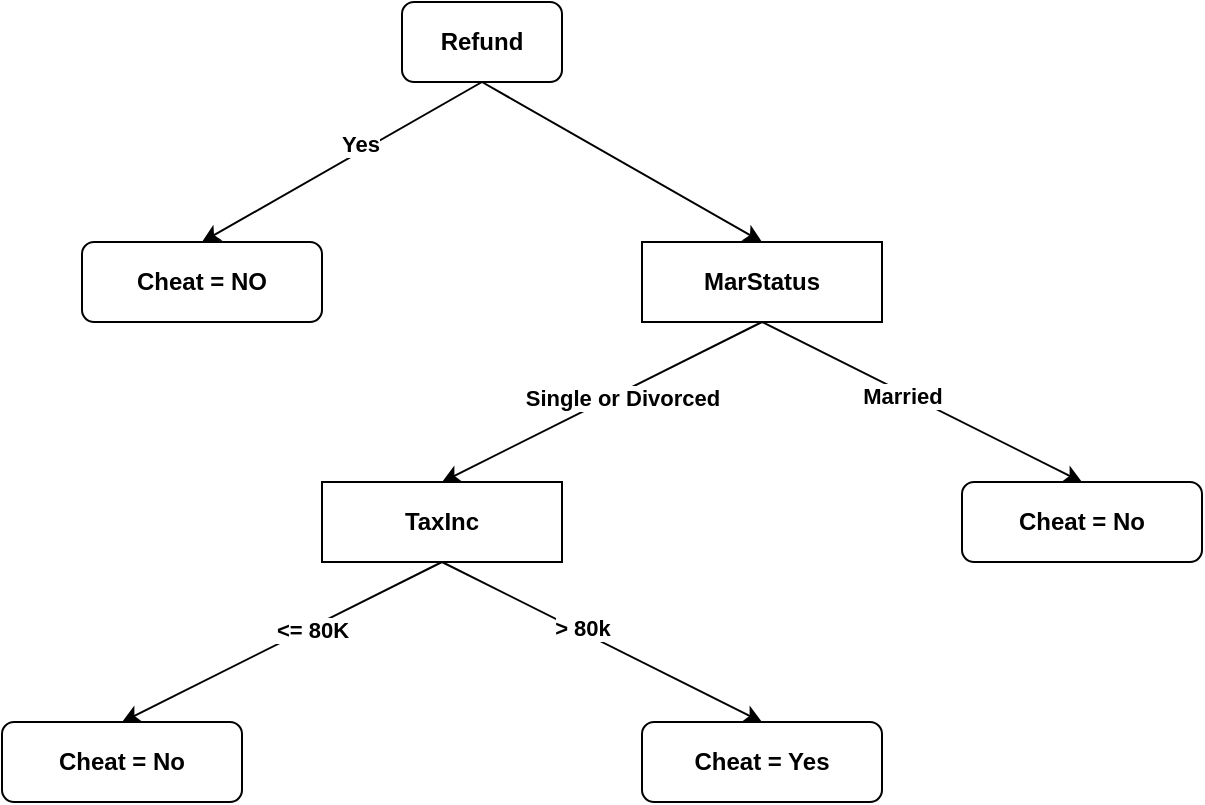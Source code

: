 <mxfile version="21.0.2" type="device"><diagram name="Page-1" id="mc0lgPSBuiyUQzgtvCku"><mxGraphModel dx="1050" dy="538" grid="1" gridSize="10" guides="1" tooltips="1" connect="1" arrows="1" fold="1" page="1" pageScale="1" pageWidth="827" pageHeight="1169" math="0" shadow="0"><root><mxCell id="0"/><mxCell id="1" parent="0"/><mxCell id="3_cLHghDqRQb-5rfwdZ0-1" value="&lt;b&gt;Refund&lt;/b&gt;" style="rounded=1;whiteSpace=wrap;html=1;" vertex="1" parent="1"><mxGeometry x="280" y="40" width="80" height="40" as="geometry"/></mxCell><mxCell id="3_cLHghDqRQb-5rfwdZ0-5" value="&lt;b&gt;MarStatus&lt;/b&gt;" style="rounded=0;whiteSpace=wrap;html=1;" vertex="1" parent="1"><mxGeometry x="400" y="160" width="120" height="40" as="geometry"/></mxCell><mxCell id="3_cLHghDqRQb-5rfwdZ0-6" value="&lt;b&gt;TaxInc&lt;/b&gt;" style="rounded=0;whiteSpace=wrap;html=1;" vertex="1" parent="1"><mxGeometry x="240" y="280" width="120" height="40" as="geometry"/></mxCell><mxCell id="3_cLHghDqRQb-5rfwdZ0-10" value="" style="endArrow=classic;html=1;rounded=0;exitX=0.5;exitY=1;exitDx=0;exitDy=0;entryX=0.5;entryY=0;entryDx=0;entryDy=0;" edge="1" parent="1" source="3_cLHghDqRQb-5rfwdZ0-1"><mxGeometry width="50" height="50" relative="1" as="geometry"><mxPoint x="390" y="300" as="sourcePoint"/><mxPoint x="180" y="160" as="targetPoint"/></mxGeometry></mxCell><mxCell id="3_cLHghDqRQb-5rfwdZ0-11" value="&lt;b&gt;Yes&lt;/b&gt;" style="edgeLabel;html=1;align=center;verticalAlign=middle;resizable=0;points=[];" vertex="1" connectable="0" parent="3_cLHghDqRQb-5rfwdZ0-10"><mxGeometry x="-0.159" y="-4" relative="1" as="geometry"><mxPoint as="offset"/></mxGeometry></mxCell><mxCell id="3_cLHghDqRQb-5rfwdZ0-12" value="" style="endArrow=classic;html=1;rounded=0;exitX=0.5;exitY=1;exitDx=0;exitDy=0;entryX=0.5;entryY=0;entryDx=0;entryDy=0;" edge="1" parent="1" source="3_cLHghDqRQb-5rfwdZ0-1" target="3_cLHghDqRQb-5rfwdZ0-5"><mxGeometry width="50" height="50" relative="1" as="geometry"><mxPoint x="390" y="300" as="sourcePoint"/><mxPoint x="440" y="250" as="targetPoint"/></mxGeometry></mxCell><mxCell id="3_cLHghDqRQb-5rfwdZ0-13" value="" style="endArrow=classic;html=1;rounded=0;entryX=0.5;entryY=0;entryDx=0;entryDy=0;" edge="1" parent="1"><mxGeometry width="50" height="50" relative="1" as="geometry"><mxPoint x="460" y="200" as="sourcePoint"/><mxPoint x="620" y="280" as="targetPoint"/></mxGeometry></mxCell><mxCell id="3_cLHghDqRQb-5rfwdZ0-18" value="&lt;b&gt;Married&lt;/b&gt;" style="edgeLabel;html=1;align=center;verticalAlign=middle;resizable=0;points=[];" vertex="1" connectable="0" parent="3_cLHghDqRQb-5rfwdZ0-13"><mxGeometry x="-0.125" y="-2" relative="1" as="geometry"><mxPoint as="offset"/></mxGeometry></mxCell><mxCell id="3_cLHghDqRQb-5rfwdZ0-14" value="" style="endArrow=classic;html=1;rounded=0;entryX=0.5;entryY=0;entryDx=0;entryDy=0;" edge="1" parent="1" target="3_cLHghDqRQb-5rfwdZ0-6"><mxGeometry width="50" height="50" relative="1" as="geometry"><mxPoint x="460" y="200" as="sourcePoint"/><mxPoint x="460" y="290" as="targetPoint"/></mxGeometry></mxCell><mxCell id="3_cLHghDqRQb-5rfwdZ0-17" value="&lt;b&gt;Single or Divorced&lt;br&gt;&lt;/b&gt;" style="edgeLabel;html=1;align=center;verticalAlign=middle;resizable=0;points=[];" vertex="1" connectable="0" parent="3_cLHghDqRQb-5rfwdZ0-14"><mxGeometry x="-0.11" y="3" relative="1" as="geometry"><mxPoint as="offset"/></mxGeometry></mxCell><mxCell id="3_cLHghDqRQb-5rfwdZ0-15" value="" style="endArrow=classic;html=1;rounded=0;entryX=0.5;entryY=0;entryDx=0;entryDy=0;" edge="1" parent="1"><mxGeometry width="50" height="50" relative="1" as="geometry"><mxPoint x="300" y="320" as="sourcePoint"/><mxPoint x="460" y="400" as="targetPoint"/></mxGeometry></mxCell><mxCell id="3_cLHghDqRQb-5rfwdZ0-19" value="&lt;div&gt;&lt;b&gt;&amp;gt; 80k&lt;/b&gt;&lt;/div&gt;" style="edgeLabel;html=1;align=center;verticalAlign=middle;resizable=0;points=[];" vertex="1" connectable="0" parent="3_cLHghDqRQb-5rfwdZ0-15"><mxGeometry x="-0.135" y="2" relative="1" as="geometry"><mxPoint as="offset"/></mxGeometry></mxCell><mxCell id="3_cLHghDqRQb-5rfwdZ0-16" value="" style="endArrow=classic;html=1;rounded=0;entryX=0.5;entryY=0;entryDx=0;entryDy=0;" edge="1" parent="1"><mxGeometry width="50" height="50" relative="1" as="geometry"><mxPoint x="300" y="320" as="sourcePoint"/><mxPoint x="140" y="400" as="targetPoint"/></mxGeometry></mxCell><mxCell id="3_cLHghDqRQb-5rfwdZ0-20" value="&lt;b&gt;&amp;lt;= 80K&lt;/b&gt;" style="edgeLabel;html=1;align=center;verticalAlign=middle;resizable=0;points=[];" vertex="1" connectable="0" parent="3_cLHghDqRQb-5rfwdZ0-16"><mxGeometry x="-0.18" y="1" relative="1" as="geometry"><mxPoint as="offset"/></mxGeometry></mxCell><mxCell id="3_cLHghDqRQb-5rfwdZ0-21" value="&lt;b&gt;Cheat = NO&lt;/b&gt;" style="rounded=1;whiteSpace=wrap;html=1;" vertex="1" parent="1"><mxGeometry x="120" y="160" width="120" height="40" as="geometry"/></mxCell><mxCell id="3_cLHghDqRQb-5rfwdZ0-22" value="&lt;b&gt;Cheat = No&lt;/b&gt;" style="rounded=1;whiteSpace=wrap;html=1;" vertex="1" parent="1"><mxGeometry x="560" y="280" width="120" height="40" as="geometry"/></mxCell><mxCell id="3_cLHghDqRQb-5rfwdZ0-23" value="&lt;b&gt;Cheat = No&lt;/b&gt;" style="rounded=1;whiteSpace=wrap;html=1;" vertex="1" parent="1"><mxGeometry x="80" y="400" width="120" height="40" as="geometry"/></mxCell><mxCell id="3_cLHghDqRQb-5rfwdZ0-24" value="&lt;b&gt;Cheat = Yes&lt;/b&gt;" style="rounded=1;whiteSpace=wrap;html=1;" vertex="1" parent="1"><mxGeometry x="400" y="400" width="120" height="40" as="geometry"/></mxCell></root></mxGraphModel></diagram></mxfile>